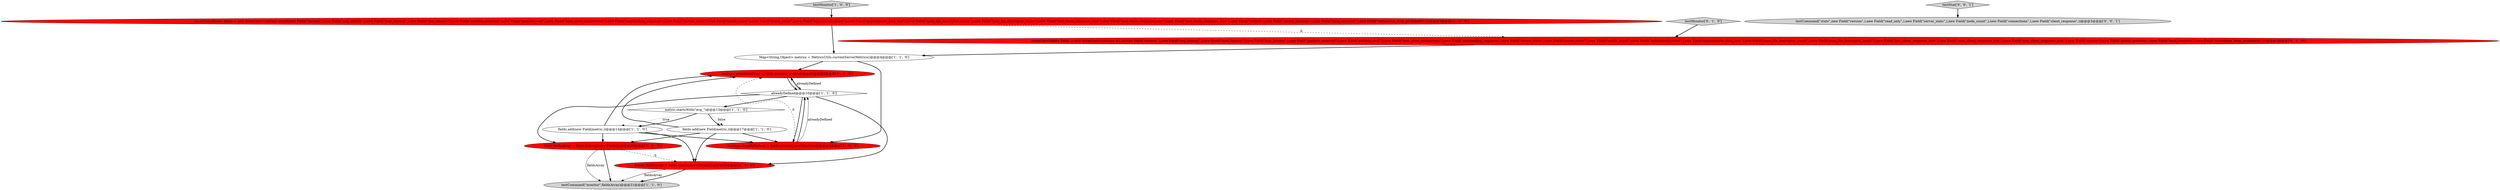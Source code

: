 digraph {
6 [style = filled, label = "ArrayList<Field> fields = new ArrayList<>(Arrays.asList(new Field(\"version\",),new Field(\"avg_latency\",),new Field(\"max_latency\",),new Field(\"min_latency\",),new Field(\"packets_received\",),new Field(\"packets_sent\",),new Field(\"num_alive_connections\",),new Field(\"outstanding_requests\",),new Field(\"server_state\",),new Field(\"znode_count\",),new Field(\"watch_count\",),new Field(\"ephemerals_count\",),new Field(\"approximate_data_size\",),new Field(\"open_file_descriptor_count\",),new Field(\"max_file_descriptor_count\",),new Field(\"last_client_response_size\",),new Field(\"max_client_response_size\",),new Field(\"min_client_response_size\",),new Field(\"uptime\",),new Field(\"global_sessions\",),new Field(\"local_sessions\",),new Field(\"connection_drop_probability\",)))@@@3@@@['1', '0', '0']", fillcolor = red, shape = ellipse image = "AAA1AAABBB1BBB"];
8 [style = filled, label = "Map<String,Object> metrics = MetricsUtils.currentServerMetrics()@@@4@@@['1', '1', '0']", fillcolor = white, shape = ellipse image = "AAA0AAABBB1BBB"];
1 [style = filled, label = "alreadyDefined@@@10@@@['1', '1', '0']", fillcolor = white, shape = diamond image = "AAA0AAABBB1BBB"];
13 [style = filled, label = "boolean alreadyDefined = fields.stream().anyMatch(null)@@@6@@@['0', '1', '0']", fillcolor = red, shape = ellipse image = "AAA1AAABBB2BBB"];
2 [style = filled, label = "testMonitor['1', '0', '0']", fillcolor = lightgray, shape = diamond image = "AAA0AAABBB1BBB"];
3 [style = filled, label = "metric.startsWith(\"avg_\")@@@13@@@['1', '1', '0']", fillcolor = white, shape = diamond image = "AAA0AAABBB1BBB"];
4 [style = filled, label = "Field fieldsArray = fields.toArray(new Field(((()@@@20@@@['1', '0', '0']", fillcolor = red, shape = ellipse image = "AAA1AAABBB1BBB"];
5 [style = filled, label = "boolean alreadyDefined = fields.stream().anyMatch(null)@@@6@@@['1', '0', '0']", fillcolor = red, shape = ellipse image = "AAA1AAABBB1BBB"];
10 [style = filled, label = "ArrayList<Field> fields = new ArrayList<>(Arrays.asList(new Field(\"version\",),new Field(\"avg_latency\",),new Field(\"max_latency\",),new Field(\"min_latency\",),new Field(\"packets_received\",),new Field(\"packets_sent\",),new Field(\"num_alive_connections\",),new Field(\"outstanding_requests\",),new Field(\"server_state\",),new Field(\"znode_count\",),new Field(\"watch_count\",),new Field(\"ephemerals_count\",),new Field(\"approximate_data_size\",),new Field(\"open_file_descriptor_count\",),new Field(\"max_file_descriptor_count\",),new Field(\"last_client_response_size\",),new Field(\"max_client_response_size\",),new Field(\"min_client_response_size\",),new Field(\"uptime\",),new Field(\"global_sessions\",),new Field(\"local_sessions\",),new Field(\"connection_drop_probability\",)))@@@3@@@['0', '1', '0']", fillcolor = red, shape = ellipse image = "AAA1AAABBB2BBB"];
11 [style = filled, label = "Field(( fieldsArray = fields.toArray(new Field(((()@@@20@@@['0', '1', '0']", fillcolor = red, shape = ellipse image = "AAA1AAABBB2BBB"];
12 [style = filled, label = "testMonitor['0', '1', '0']", fillcolor = lightgray, shape = diamond image = "AAA0AAABBB2BBB"];
15 [style = filled, label = "testStat['0', '0', '1']", fillcolor = lightgray, shape = diamond image = "AAA0AAABBB3BBB"];
14 [style = filled, label = "testCommand(\"stats\",new Field(\"version\",),new Field(\"read_only\",),new Field(\"server_stats\",),new Field(\"node_count\",),new Field(\"connections\",),new Field(\"client_response\",))@@@3@@@['0', '0', '1']", fillcolor = lightgray, shape = ellipse image = "AAA0AAABBB3BBB"];
0 [style = filled, label = "testCommand(\"monitor\",fieldsArray)@@@21@@@['1', '1', '0']", fillcolor = lightgray, shape = ellipse image = "AAA0AAABBB1BBB"];
9 [style = filled, label = "fields.add(new Field(metric,))@@@17@@@['1', '1', '0']", fillcolor = white, shape = ellipse image = "AAA0AAABBB1BBB"];
7 [style = filled, label = "fields.add(new Field(metric,))@@@14@@@['1', '1', '0']", fillcolor = white, shape = ellipse image = "AAA0AAABBB1BBB"];
1->5 [style = bold, label=""];
7->13 [style = bold, label=""];
5->13 [style = dashed, label="0"];
1->4 [style = bold, label=""];
3->7 [style = dotted, label="true"];
3->9 [style = dotted, label="false"];
7->11 [style = bold, label=""];
9->11 [style = bold, label=""];
15->14 [style = bold, label=""];
2->6 [style = bold, label=""];
9->4 [style = bold, label=""];
4->0 [style = solid, label="fieldsArray"];
1->3 [style = bold, label=""];
7->4 [style = bold, label=""];
13->1 [style = solid, label="alreadyDefined"];
1->13 [style = bold, label=""];
13->1 [style = bold, label=""];
1->11 [style = bold, label=""];
4->0 [style = bold, label=""];
6->10 [style = dashed, label="0"];
3->9 [style = bold, label=""];
5->1 [style = bold, label=""];
7->5 [style = bold, label=""];
11->0 [style = bold, label=""];
12->10 [style = bold, label=""];
11->0 [style = solid, label="fieldsArray"];
5->1 [style = solid, label="alreadyDefined"];
8->5 [style = bold, label=""];
10->8 [style = bold, label=""];
3->7 [style = bold, label=""];
6->8 [style = bold, label=""];
9->5 [style = bold, label=""];
4->11 [style = dashed, label="0"];
8->13 [style = bold, label=""];
9->13 [style = bold, label=""];
}
